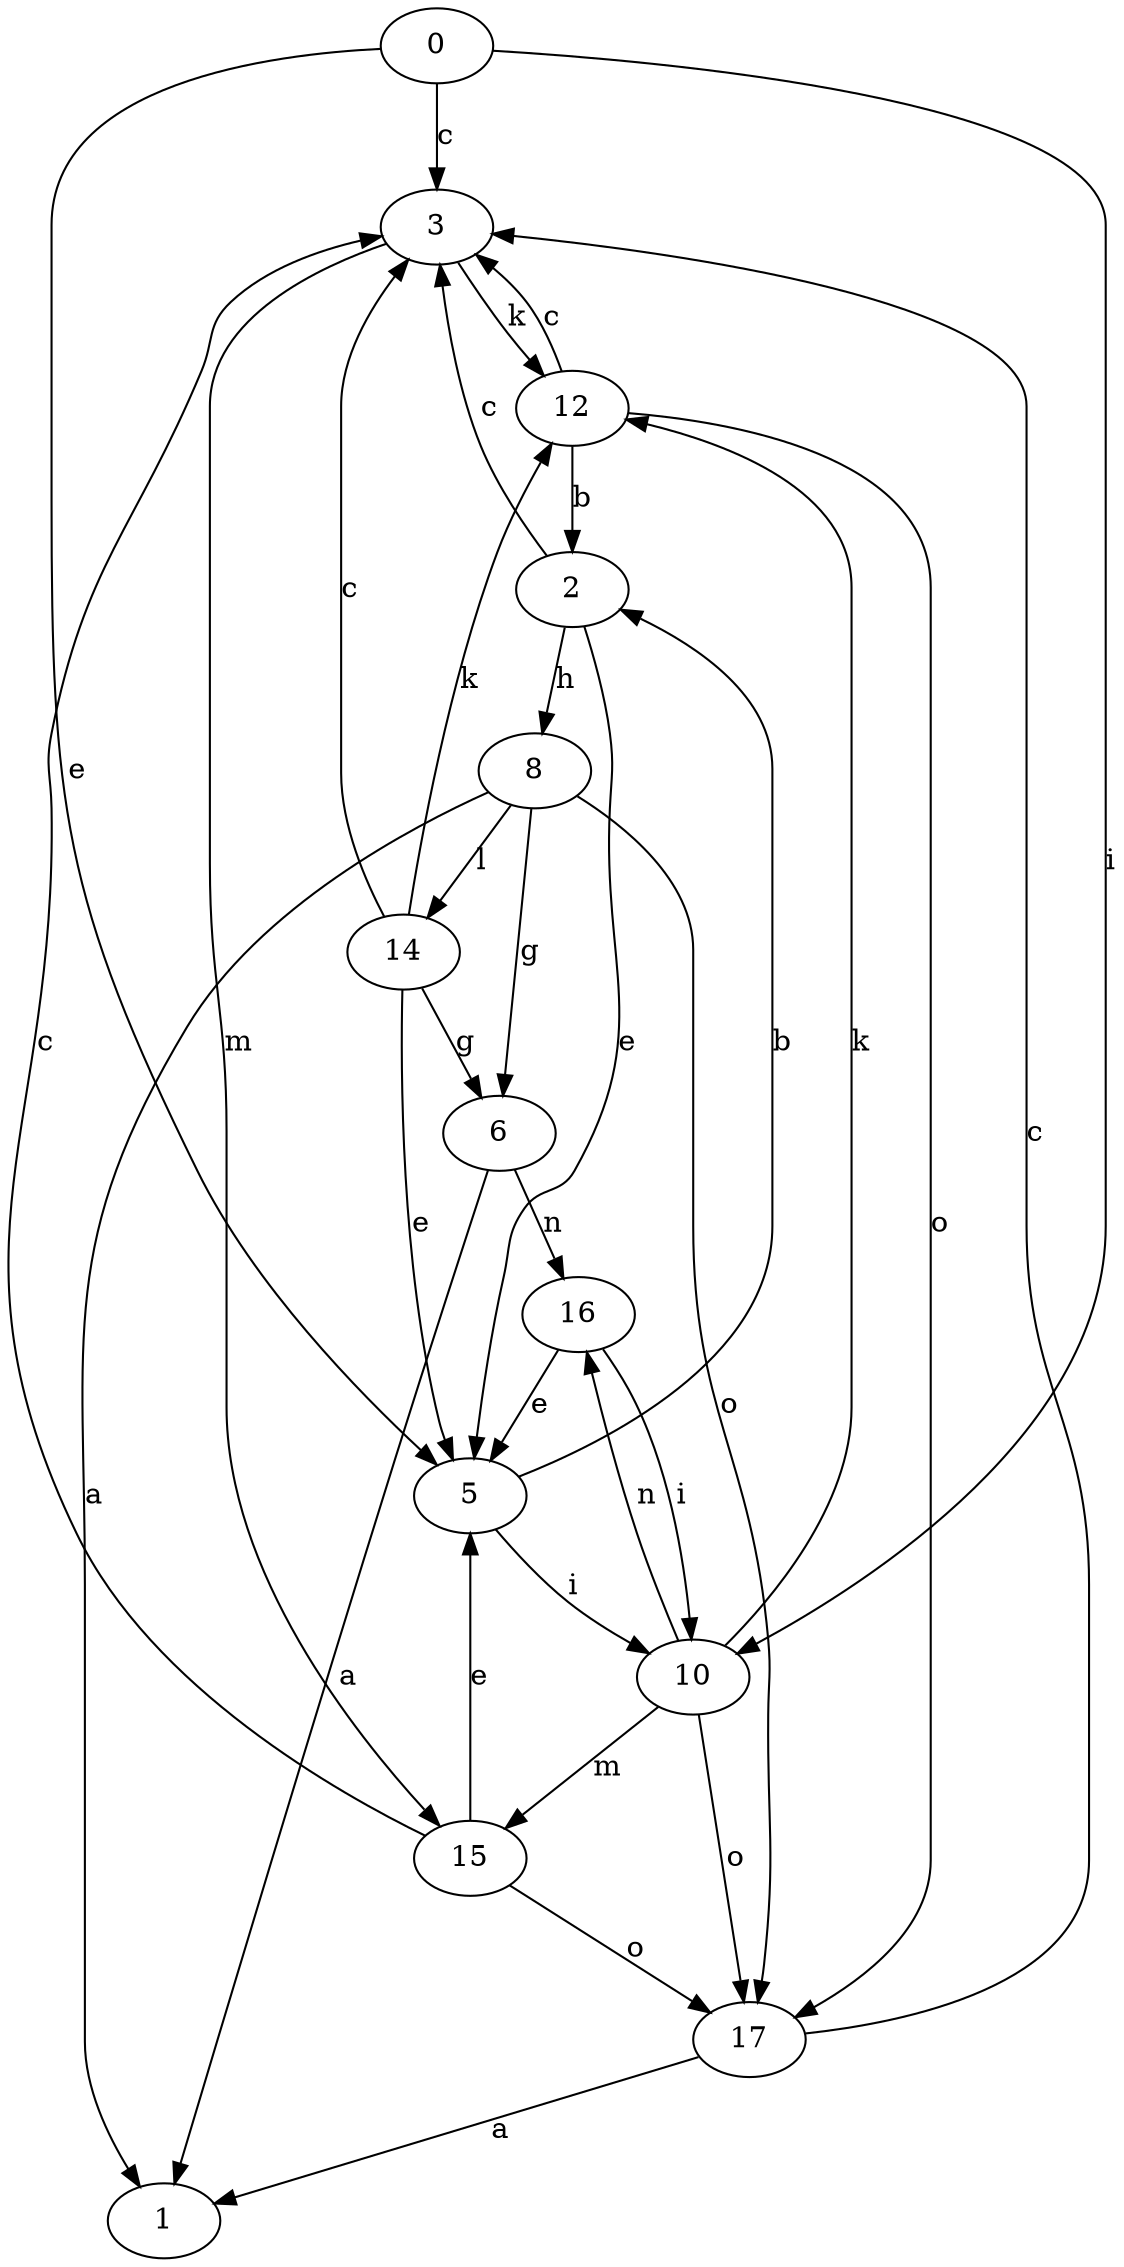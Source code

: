 strict digraph  {
0;
1;
2;
3;
5;
6;
8;
10;
12;
14;
15;
16;
17;
0 -> 3  [label=c];
0 -> 5  [label=e];
0 -> 10  [label=i];
2 -> 3  [label=c];
2 -> 5  [label=e];
2 -> 8  [label=h];
3 -> 12  [label=k];
3 -> 15  [label=m];
5 -> 2  [label=b];
5 -> 10  [label=i];
6 -> 1  [label=a];
6 -> 16  [label=n];
8 -> 1  [label=a];
8 -> 6  [label=g];
8 -> 14  [label=l];
8 -> 17  [label=o];
10 -> 12  [label=k];
10 -> 15  [label=m];
10 -> 16  [label=n];
10 -> 17  [label=o];
12 -> 2  [label=b];
12 -> 3  [label=c];
12 -> 17  [label=o];
14 -> 3  [label=c];
14 -> 5  [label=e];
14 -> 6  [label=g];
14 -> 12  [label=k];
15 -> 3  [label=c];
15 -> 5  [label=e];
15 -> 17  [label=o];
16 -> 5  [label=e];
16 -> 10  [label=i];
17 -> 1  [label=a];
17 -> 3  [label=c];
}
